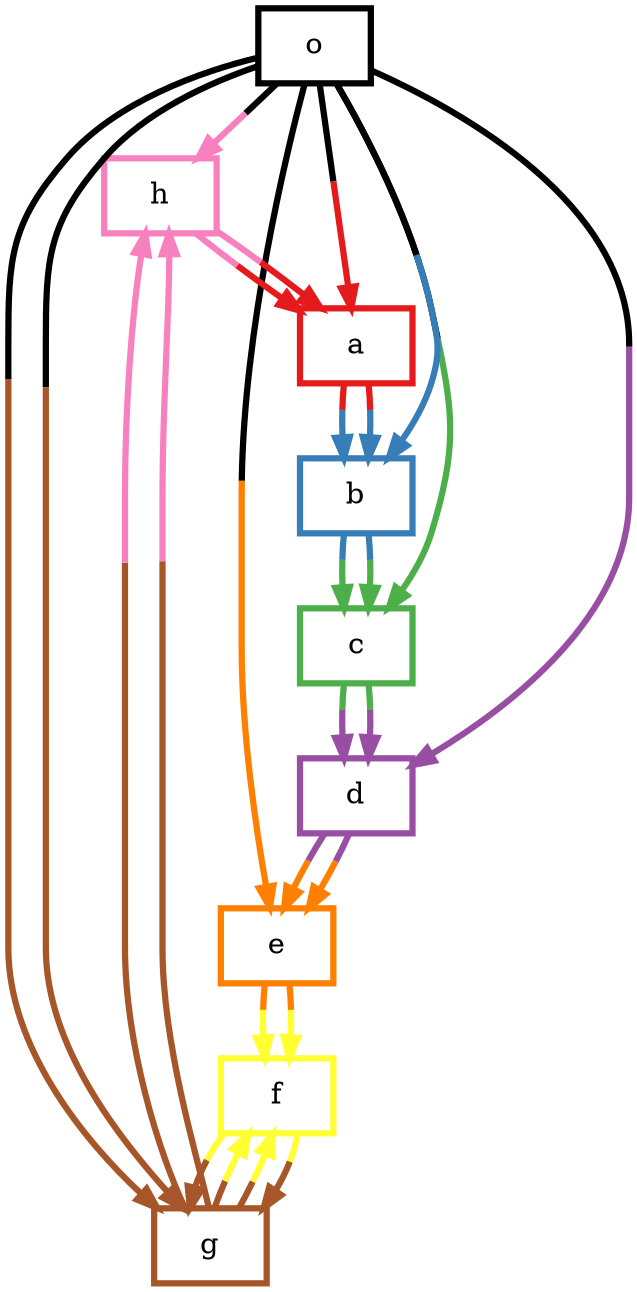 digraph barS {
	{
		rank=same
	8 [shape=box,penwidth=3,colorscheme=set19,color=1392771600,label="o"]
	}
	{
		rank=same
	}
	7 [shape=box,penwidth=3,colorscheme=set19,color=8,label="h"]
	6 [shape=box,penwidth=3,colorscheme=set19,color=7,label="g"]
	5 [shape=box,penwidth=3,colorscheme=set19,color=6,label="f"]
	4 [shape=box,penwidth=3,colorscheme=set19,color=5,label="e"]
	3 [shape=box,penwidth=3,colorscheme=set19,color=4,label="d"]
	2 [shape=box,penwidth=3,colorscheme=set19,color=3,label="c"]
	1 [shape=box,penwidth=3,colorscheme=set19,color=2,label="b"]
	0 [shape=box,penwidth=3,colorscheme=set19,color=1,label="a"]
	8 -> 0 [penwidth=3,colorscheme=set19,color="1392771600;0.5:1"]
	8 -> 1 [penwidth=3,colorscheme=set19,color="1392771600;0.5:2"]
	8 -> 2 [penwidth=3,colorscheme=set19,color="1392771600;0.5:3"]
	8 -> 3 [penwidth=3,colorscheme=set19,color="1392771600;0.5:4"]
	8 -> 4 [penwidth=3,colorscheme=set19,color="1392771600;0.5:5"]
	8 -> 6 [penwidth=3,colorscheme=set19,color="1392771600;0.5:7"]
	8 -> 7 [penwidth=3,colorscheme=set19,color="1392771600;0.5:8"]
	8 -> 6 [penwidth=3,colorscheme=set19,color="1392771600;0.5:7"]
	7 -> 0 [penwidth=3,colorscheme=set19,color="8;0.5:1"]
	7 -> 0 [penwidth=3,colorscheme=set19,color="8;0.5:1"]
	6 -> 7 [penwidth=3,colorscheme=set19,color="7;0.5:8"]
	6 -> 5 [penwidth=3,colorscheme=set19,color="7;0.5:6"]
	6 -> 5 [penwidth=3,colorscheme=set19,color="7;0.5:6"]
	6 -> 7 [penwidth=3,colorscheme=set19,color="7;0.5:8"]
	5 -> 6 [penwidth=3,colorscheme=set19,color="6;0.5:7"]
	5 -> 6 [penwidth=3,colorscheme=set19,color="6;0.5:7"]
	4 -> 5 [penwidth=3,colorscheme=set19,color="5;0.5:6"]
	4 -> 5 [penwidth=3,colorscheme=set19,color="5;0.5:6"]
	3 -> 4 [penwidth=3,colorscheme=set19,color="4;0.5:5"]
	3 -> 4 [penwidth=3,colorscheme=set19,color="4;0.5:5"]
	2 -> 3 [penwidth=3,colorscheme=set19,color="3;0.5:4"]
	2 -> 3 [penwidth=3,colorscheme=set19,color="3;0.5:4"]
	1 -> 2 [penwidth=3,colorscheme=set19,color="2;0.5:3"]
	1 -> 2 [penwidth=3,colorscheme=set19,color="2;0.5:3"]
	0 -> 1 [penwidth=3,colorscheme=set19,color="1;0.5:2"]
	0 -> 1 [penwidth=3,colorscheme=set19,color="1;0.5:2"]
}
